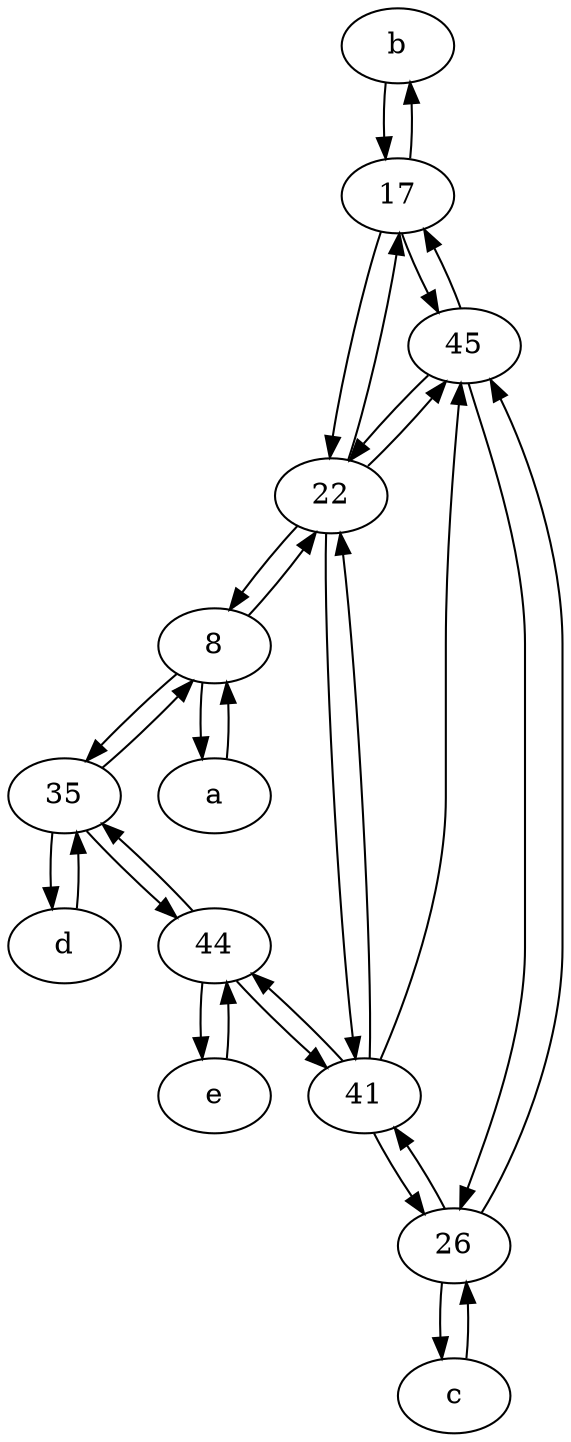 digraph  {
	b [pos="50,20!"];
	8;
	17;
	41;
	d [pos="20,30!"];
	35;
	c [pos="20,10!"];
	26;
	a [pos="40,10!"];
	e [pos="30,50!"];
	44;
	22;
	45;
	35 -> d;
	41 -> 44;
	44 -> e;
	17 -> 45;
	17 -> b;
	22 -> 41;
	a -> 8;
	8 -> a;
	8 -> 35;
	26 -> 45;
	35 -> 44;
	45 -> 22;
	41 -> 45;
	22 -> 8;
	44 -> 41;
	44 -> 35;
	35 -> 8;
	22 -> 17;
	17 -> 22;
	26 -> 41;
	d -> 35;
	45 -> 17;
	41 -> 26;
	45 -> 26;
	41 -> 22;
	22 -> 45;
	e -> 44;
	26 -> c;
	8 -> 22;
	c -> 26;
	b -> 17;

	}